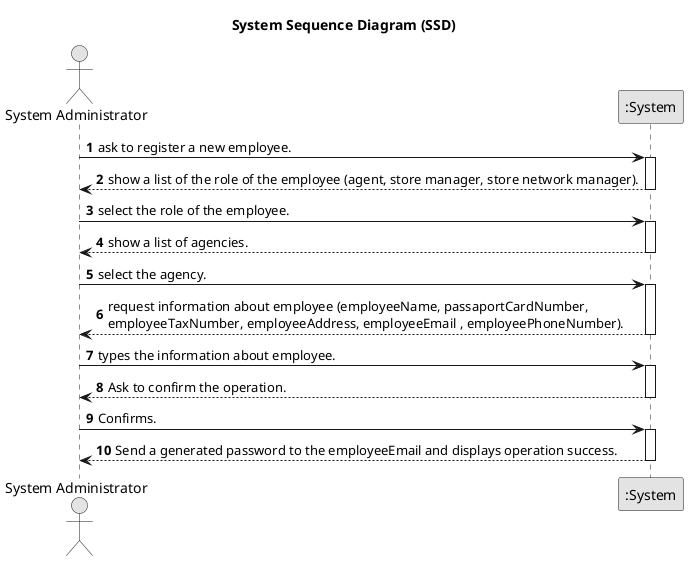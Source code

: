 @startuml
skinparam monochrome true
skinparam packageStyle rectangle
skinparam shadowing false

title System Sequence Diagram (SSD)

autonumber

actor "System Administrator" as Employee
participant ":System" as System

    Employee -> System : ask to register a new employee.
    activate System

        System --> Employee : show a list of the role of the employee (agent, store manager, store network manager).

    deactivate System

    Employee -> System : select the role of the employee.
    activate System

    System --> Employee : show a list of agencies.
       deactivate System

        Employee -> System : select the agency.
        activate System

        System --> Employee : request information about employee (employeeName, passaportCardNumber, \nemployeeTaxNumber, employeeAddress, employeeEmail , employeePhoneNumber).
    deactivate System

    Employee -> System : types the information about employee.
    activate System

    System --> Employee : Ask to confirm the operation.
           deactivate System

            Employee -> System : Confirms.
            activate System

    System --> Employee : Send a generated password to the employeeEmail and displays operation success.
            deactivate System

@enduml